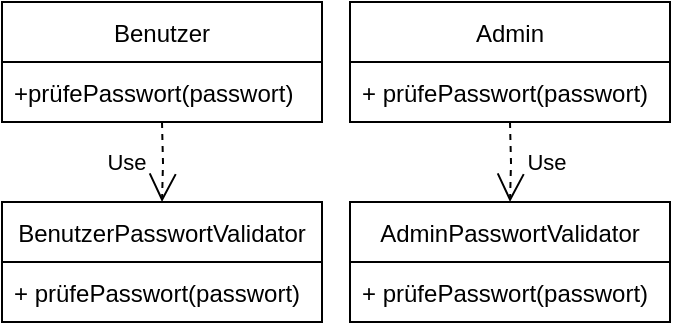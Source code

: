 <mxfile version="15.4.0" type="device"><diagram id="XBAXKxNfd_ylL5v29V68" name="Seite-1"><mxGraphModel dx="749" dy="666" grid="1" gridSize="10" guides="1" tooltips="1" connect="1" arrows="1" fold="1" page="1" pageScale="1" pageWidth="827" pageHeight="1169" math="0" shadow="0"><root><mxCell id="0"/><mxCell id="1" parent="0"/><mxCell id="vCA6h9teD-eTVQteBIi--20" value="Benutzer" style="swimlane;fontStyle=0;childLayout=stackLayout;horizontal=1;startSize=30;horizontalStack=0;resizeParent=1;resizeParentMax=0;resizeLast=0;collapsible=1;marginBottom=0;" parent="1" vertex="1"><mxGeometry x="58" y="140" width="160" height="60" as="geometry"><mxRectangle x="160" y="560" width="80" height="30" as="alternateBounds"/></mxGeometry></mxCell><mxCell id="vCA6h9teD-eTVQteBIi--21" value="+prüfePasswort(passwort)" style="text;strokeColor=none;fillColor=none;align=left;verticalAlign=middle;spacingLeft=4;spacingRight=4;overflow=hidden;points=[[0,0.5],[1,0.5]];portConstraint=eastwest;rotatable=0;" parent="vCA6h9teD-eTVQteBIi--20" vertex="1"><mxGeometry y="30" width="160" height="30" as="geometry"/></mxCell><mxCell id="vCA6h9teD-eTVQteBIi--22" value="Admin" style="swimlane;fontStyle=0;childLayout=stackLayout;horizontal=1;startSize=30;horizontalStack=0;resizeParent=1;resizeParentMax=0;resizeLast=0;collapsible=1;marginBottom=0;" parent="1" vertex="1"><mxGeometry x="232" y="140" width="160" height="60" as="geometry"><mxRectangle x="380" y="560" width="70" height="30" as="alternateBounds"/></mxGeometry></mxCell><mxCell id="vCA6h9teD-eTVQteBIi--23" value="+ prüfePasswort(passwort)" style="text;strokeColor=none;fillColor=none;align=left;verticalAlign=middle;spacingLeft=4;spacingRight=4;overflow=hidden;points=[[0,0.5],[1,0.5]];portConstraint=eastwest;rotatable=0;" parent="vCA6h9teD-eTVQteBIi--22" vertex="1"><mxGeometry y="30" width="160" height="30" as="geometry"/></mxCell><mxCell id="vCA6h9teD-eTVQteBIi--24" value="BenutzerPasswortValidator" style="swimlane;fontStyle=0;childLayout=stackLayout;horizontal=1;startSize=30;horizontalStack=0;resizeParent=1;resizeParentMax=0;resizeLast=0;collapsible=1;marginBottom=0;" parent="1" vertex="1"><mxGeometry x="58" y="240" width="160" height="60" as="geometry"/></mxCell><mxCell id="vCA6h9teD-eTVQteBIi--25" value="+ prüfePasswort(passwort)" style="text;strokeColor=none;fillColor=none;align=left;verticalAlign=middle;spacingLeft=4;spacingRight=4;overflow=hidden;points=[[0,0.5],[1,0.5]];portConstraint=eastwest;rotatable=0;" parent="vCA6h9teD-eTVQteBIi--24" vertex="1"><mxGeometry y="30" width="160" height="30" as="geometry"/></mxCell><mxCell id="vCA6h9teD-eTVQteBIi--28" value="AdminPasswortValidator" style="swimlane;fontStyle=0;childLayout=stackLayout;horizontal=1;startSize=30;horizontalStack=0;resizeParent=1;resizeParentMax=0;resizeLast=0;collapsible=1;marginBottom=0;" parent="1" vertex="1"><mxGeometry x="232" y="240" width="160" height="60" as="geometry"/></mxCell><mxCell id="vCA6h9teD-eTVQteBIi--29" value="+ prüfePasswort(passwort)" style="text;strokeColor=none;fillColor=none;align=left;verticalAlign=middle;spacingLeft=4;spacingRight=4;overflow=hidden;points=[[0,0.5],[1,0.5]];portConstraint=eastwest;rotatable=0;" parent="vCA6h9teD-eTVQteBIi--28" vertex="1"><mxGeometry y="30" width="160" height="30" as="geometry"/></mxCell><mxCell id="vCA6h9teD-eTVQteBIi--61" value="Use" style="endArrow=open;endSize=12;dashed=1;html=1;rounded=0;edgeStyle=orthogonalEdgeStyle;entryX=0.5;entryY=0;entryDx=0;entryDy=0;" parent="1" target="vCA6h9teD-eTVQteBIi--24" edge="1"><mxGeometry x="-0.04" y="-18" width="160" relative="1" as="geometry"><mxPoint x="138" y="200" as="sourcePoint"/><mxPoint x="209" y="30" as="targetPoint"/><mxPoint as="offset"/></mxGeometry></mxCell><mxCell id="vCA6h9teD-eTVQteBIi--62" value="Use" style="endArrow=open;endSize=12;dashed=1;html=1;rounded=0;edgeStyle=orthogonalEdgeStyle;entryX=0.5;entryY=0;entryDx=0;entryDy=0;" parent="1" target="vCA6h9teD-eTVQteBIi--28" edge="1"><mxGeometry x="0.04" y="18" width="160" relative="1" as="geometry"><mxPoint x="312" y="200" as="sourcePoint"/><mxPoint x="100" y="310" as="targetPoint"/><mxPoint as="offset"/></mxGeometry></mxCell></root></mxGraphModel></diagram></mxfile>